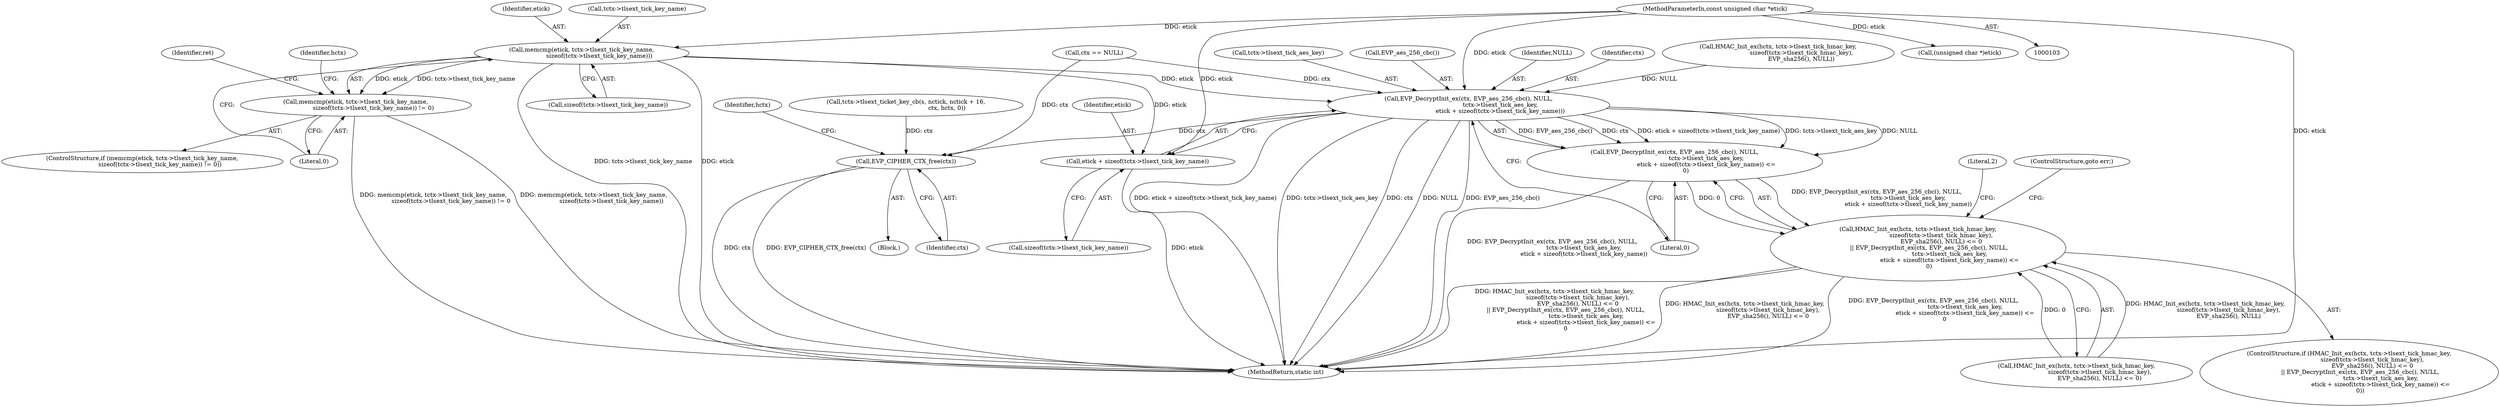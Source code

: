 digraph "0_openssl_e97763c92c655dcf4af2860b3abd2bc4c8a267f9@pointer" {
"1000215" [label="(Call,memcmp(etick, tctx->tlsext_tick_key_name,\n                   sizeof(tctx->tlsext_tick_key_name)))"];
"1000105" [label="(MethodParameterIn,const unsigned char *etick)"];
"1000214" [label="(Call,memcmp(etick, tctx->tlsext_tick_key_name,\n                   sizeof(tctx->tlsext_tick_key_name)) != 0)"];
"1000246" [label="(Call,EVP_DecryptInit_ex(ctx, EVP_aes_256_cbc(), NULL,\n                                  tctx->tlsext_tick_aes_key,\n                                  etick + sizeof(tctx->tlsext_tick_key_name)))"];
"1000245" [label="(Call,EVP_DecryptInit_ex(ctx, EVP_aes_256_cbc(), NULL,\n                                  tctx->tlsext_tick_aes_key,\n                                  etick + sizeof(tctx->tlsext_tick_key_name)) <=\n            0)"];
"1000231" [label="(Call,HMAC_Init_ex(hctx, tctx->tlsext_tick_hmac_key,\n                         sizeof(tctx->tlsext_tick_hmac_key),\n                         EVP_sha256(), NULL) <= 0\n            || EVP_DecryptInit_ex(ctx, EVP_aes_256_cbc(), NULL,\n                                  tctx->tlsext_tick_aes_key,\n                                  etick + sizeof(tctx->tlsext_tick_key_name)) <=\n            0)"];
"1000265" [label="(Call,EVP_CIPHER_CTX_free(ctx))"];
"1000253" [label="(Call,etick + sizeof(tctx->tlsext_tick_key_name))"];
"1000249" [label="(Identifier,NULL)"];
"1000268" [label="(Identifier,hctx)"];
"1000265" [label="(Call,EVP_CIPHER_CTX_free(ctx))"];
"1000247" [label="(Identifier,ctx)"];
"1000220" [label="(Call,sizeof(tctx->tlsext_tick_key_name))"];
"1000232" [label="(Call,HMAC_Init_ex(hctx, tctx->tlsext_tick_hmac_key,\n                         sizeof(tctx->tlsext_tick_hmac_key),\n                         EVP_sha256(), NULL) <= 0)"];
"1000110" [label="(Block,)"];
"1000266" [label="(Identifier,ctx)"];
"1000253" [label="(Call,etick + sizeof(tctx->tlsext_tick_key_name))"];
"1000213" [label="(ControlStructure,if (memcmp(etick, tctx->tlsext_tick_key_name,\n                   sizeof(tctx->tlsext_tick_key_name)) != 0))"];
"1000255" [label="(Call,sizeof(tctx->tlsext_tick_key_name))"];
"1000230" [label="(ControlStructure,if (HMAC_Init_ex(hctx, tctx->tlsext_tick_hmac_key,\n                         sizeof(tctx->tlsext_tick_hmac_key),\n                         EVP_sha256(), NULL) <= 0\n            || EVP_DecryptInit_ex(ctx, EVP_aes_256_cbc(), NULL,\n                                  tctx->tlsext_tick_aes_key,\n                                  etick + sizeof(tctx->tlsext_tick_key_name)) <=\n            0))"];
"1000254" [label="(Identifier,etick)"];
"1000263" [label="(Literal,2)"];
"1000227" [label="(Identifier,ret)"];
"1000216" [label="(Identifier,etick)"];
"1000246" [label="(Call,EVP_DecryptInit_ex(ctx, EVP_aes_256_cbc(), NULL,\n                                  tctx->tlsext_tick_aes_key,\n                                  etick + sizeof(tctx->tlsext_tick_key_name)))"];
"1000224" [label="(Literal,0)"];
"1000175" [label="(Call,(unsigned char *)etick)"];
"1000259" [label="(Literal,0)"];
"1000217" [label="(Call,tctx->tlsext_tick_key_name)"];
"1000231" [label="(Call,HMAC_Init_ex(hctx, tctx->tlsext_tick_hmac_key,\n                         sizeof(tctx->tlsext_tick_hmac_key),\n                         EVP_sha256(), NULL) <= 0\n            || EVP_DecryptInit_ex(ctx, EVP_aes_256_cbc(), NULL,\n                                  tctx->tlsext_tick_aes_key,\n                                  etick + sizeof(tctx->tlsext_tick_key_name)) <=\n            0)"];
"1000158" [label="(Call,ctx == NULL)"];
"1000214" [label="(Call,memcmp(etick, tctx->tlsext_tick_key_name,\n                   sizeof(tctx->tlsext_tick_key_name)) != 0)"];
"1000261" [label="(ControlStructure,goto err;)"];
"1000181" [label="(Call,tctx->tlsext_ticket_key_cb(s, nctick, nctick + 16,\n                                            ctx, hctx, 0))"];
"1000271" [label="(MethodReturn,static int)"];
"1000245" [label="(Call,EVP_DecryptInit_ex(ctx, EVP_aes_256_cbc(), NULL,\n                                  tctx->tlsext_tick_aes_key,\n                                  etick + sizeof(tctx->tlsext_tick_key_name)) <=\n            0)"];
"1000234" [label="(Identifier,hctx)"];
"1000233" [label="(Call,HMAC_Init_ex(hctx, tctx->tlsext_tick_hmac_key,\n                         sizeof(tctx->tlsext_tick_hmac_key),\n                         EVP_sha256(), NULL))"];
"1000250" [label="(Call,tctx->tlsext_tick_aes_key)"];
"1000248" [label="(Call,EVP_aes_256_cbc())"];
"1000215" [label="(Call,memcmp(etick, tctx->tlsext_tick_key_name,\n                   sizeof(tctx->tlsext_tick_key_name)))"];
"1000105" [label="(MethodParameterIn,const unsigned char *etick)"];
"1000215" -> "1000214"  [label="AST: "];
"1000215" -> "1000220"  [label="CFG: "];
"1000216" -> "1000215"  [label="AST: "];
"1000217" -> "1000215"  [label="AST: "];
"1000220" -> "1000215"  [label="AST: "];
"1000224" -> "1000215"  [label="CFG: "];
"1000215" -> "1000271"  [label="DDG: etick"];
"1000215" -> "1000271"  [label="DDG: tctx->tlsext_tick_key_name"];
"1000215" -> "1000214"  [label="DDG: etick"];
"1000215" -> "1000214"  [label="DDG: tctx->tlsext_tick_key_name"];
"1000105" -> "1000215"  [label="DDG: etick"];
"1000215" -> "1000246"  [label="DDG: etick"];
"1000215" -> "1000253"  [label="DDG: etick"];
"1000105" -> "1000103"  [label="AST: "];
"1000105" -> "1000271"  [label="DDG: etick"];
"1000105" -> "1000175"  [label="DDG: etick"];
"1000105" -> "1000246"  [label="DDG: etick"];
"1000105" -> "1000253"  [label="DDG: etick"];
"1000214" -> "1000213"  [label="AST: "];
"1000214" -> "1000224"  [label="CFG: "];
"1000224" -> "1000214"  [label="AST: "];
"1000227" -> "1000214"  [label="CFG: "];
"1000234" -> "1000214"  [label="CFG: "];
"1000214" -> "1000271"  [label="DDG: memcmp(etick, tctx->tlsext_tick_key_name,\n                   sizeof(tctx->tlsext_tick_key_name)) != 0"];
"1000214" -> "1000271"  [label="DDG: memcmp(etick, tctx->tlsext_tick_key_name,\n                   sizeof(tctx->tlsext_tick_key_name))"];
"1000246" -> "1000245"  [label="AST: "];
"1000246" -> "1000253"  [label="CFG: "];
"1000247" -> "1000246"  [label="AST: "];
"1000248" -> "1000246"  [label="AST: "];
"1000249" -> "1000246"  [label="AST: "];
"1000250" -> "1000246"  [label="AST: "];
"1000253" -> "1000246"  [label="AST: "];
"1000259" -> "1000246"  [label="CFG: "];
"1000246" -> "1000271"  [label="DDG: EVP_aes_256_cbc()"];
"1000246" -> "1000271"  [label="DDG: etick + sizeof(tctx->tlsext_tick_key_name)"];
"1000246" -> "1000271"  [label="DDG: tctx->tlsext_tick_aes_key"];
"1000246" -> "1000271"  [label="DDG: ctx"];
"1000246" -> "1000271"  [label="DDG: NULL"];
"1000246" -> "1000245"  [label="DDG: EVP_aes_256_cbc()"];
"1000246" -> "1000245"  [label="DDG: ctx"];
"1000246" -> "1000245"  [label="DDG: etick + sizeof(tctx->tlsext_tick_key_name)"];
"1000246" -> "1000245"  [label="DDG: tctx->tlsext_tick_aes_key"];
"1000246" -> "1000245"  [label="DDG: NULL"];
"1000158" -> "1000246"  [label="DDG: ctx"];
"1000233" -> "1000246"  [label="DDG: NULL"];
"1000246" -> "1000265"  [label="DDG: ctx"];
"1000245" -> "1000231"  [label="AST: "];
"1000245" -> "1000259"  [label="CFG: "];
"1000259" -> "1000245"  [label="AST: "];
"1000231" -> "1000245"  [label="CFG: "];
"1000245" -> "1000271"  [label="DDG: EVP_DecryptInit_ex(ctx, EVP_aes_256_cbc(), NULL,\n                                  tctx->tlsext_tick_aes_key,\n                                  etick + sizeof(tctx->tlsext_tick_key_name))"];
"1000245" -> "1000231"  [label="DDG: EVP_DecryptInit_ex(ctx, EVP_aes_256_cbc(), NULL,\n                                  tctx->tlsext_tick_aes_key,\n                                  etick + sizeof(tctx->tlsext_tick_key_name))"];
"1000245" -> "1000231"  [label="DDG: 0"];
"1000231" -> "1000230"  [label="AST: "];
"1000231" -> "1000232"  [label="CFG: "];
"1000232" -> "1000231"  [label="AST: "];
"1000261" -> "1000231"  [label="CFG: "];
"1000263" -> "1000231"  [label="CFG: "];
"1000231" -> "1000271"  [label="DDG: HMAC_Init_ex(hctx, tctx->tlsext_tick_hmac_key,\n                         sizeof(tctx->tlsext_tick_hmac_key),\n                         EVP_sha256(), NULL) <= 0\n            || EVP_DecryptInit_ex(ctx, EVP_aes_256_cbc(), NULL,\n                                  tctx->tlsext_tick_aes_key,\n                                  etick + sizeof(tctx->tlsext_tick_key_name)) <=\n            0"];
"1000231" -> "1000271"  [label="DDG: HMAC_Init_ex(hctx, tctx->tlsext_tick_hmac_key,\n                         sizeof(tctx->tlsext_tick_hmac_key),\n                         EVP_sha256(), NULL) <= 0"];
"1000231" -> "1000271"  [label="DDG: EVP_DecryptInit_ex(ctx, EVP_aes_256_cbc(), NULL,\n                                  tctx->tlsext_tick_aes_key,\n                                  etick + sizeof(tctx->tlsext_tick_key_name)) <=\n            0"];
"1000232" -> "1000231"  [label="DDG: HMAC_Init_ex(hctx, tctx->tlsext_tick_hmac_key,\n                         sizeof(tctx->tlsext_tick_hmac_key),\n                         EVP_sha256(), NULL)"];
"1000232" -> "1000231"  [label="DDG: 0"];
"1000265" -> "1000110"  [label="AST: "];
"1000265" -> "1000266"  [label="CFG: "];
"1000266" -> "1000265"  [label="AST: "];
"1000268" -> "1000265"  [label="CFG: "];
"1000265" -> "1000271"  [label="DDG: EVP_CIPHER_CTX_free(ctx)"];
"1000265" -> "1000271"  [label="DDG: ctx"];
"1000158" -> "1000265"  [label="DDG: ctx"];
"1000181" -> "1000265"  [label="DDG: ctx"];
"1000253" -> "1000255"  [label="CFG: "];
"1000254" -> "1000253"  [label="AST: "];
"1000255" -> "1000253"  [label="AST: "];
"1000253" -> "1000271"  [label="DDG: etick"];
}
